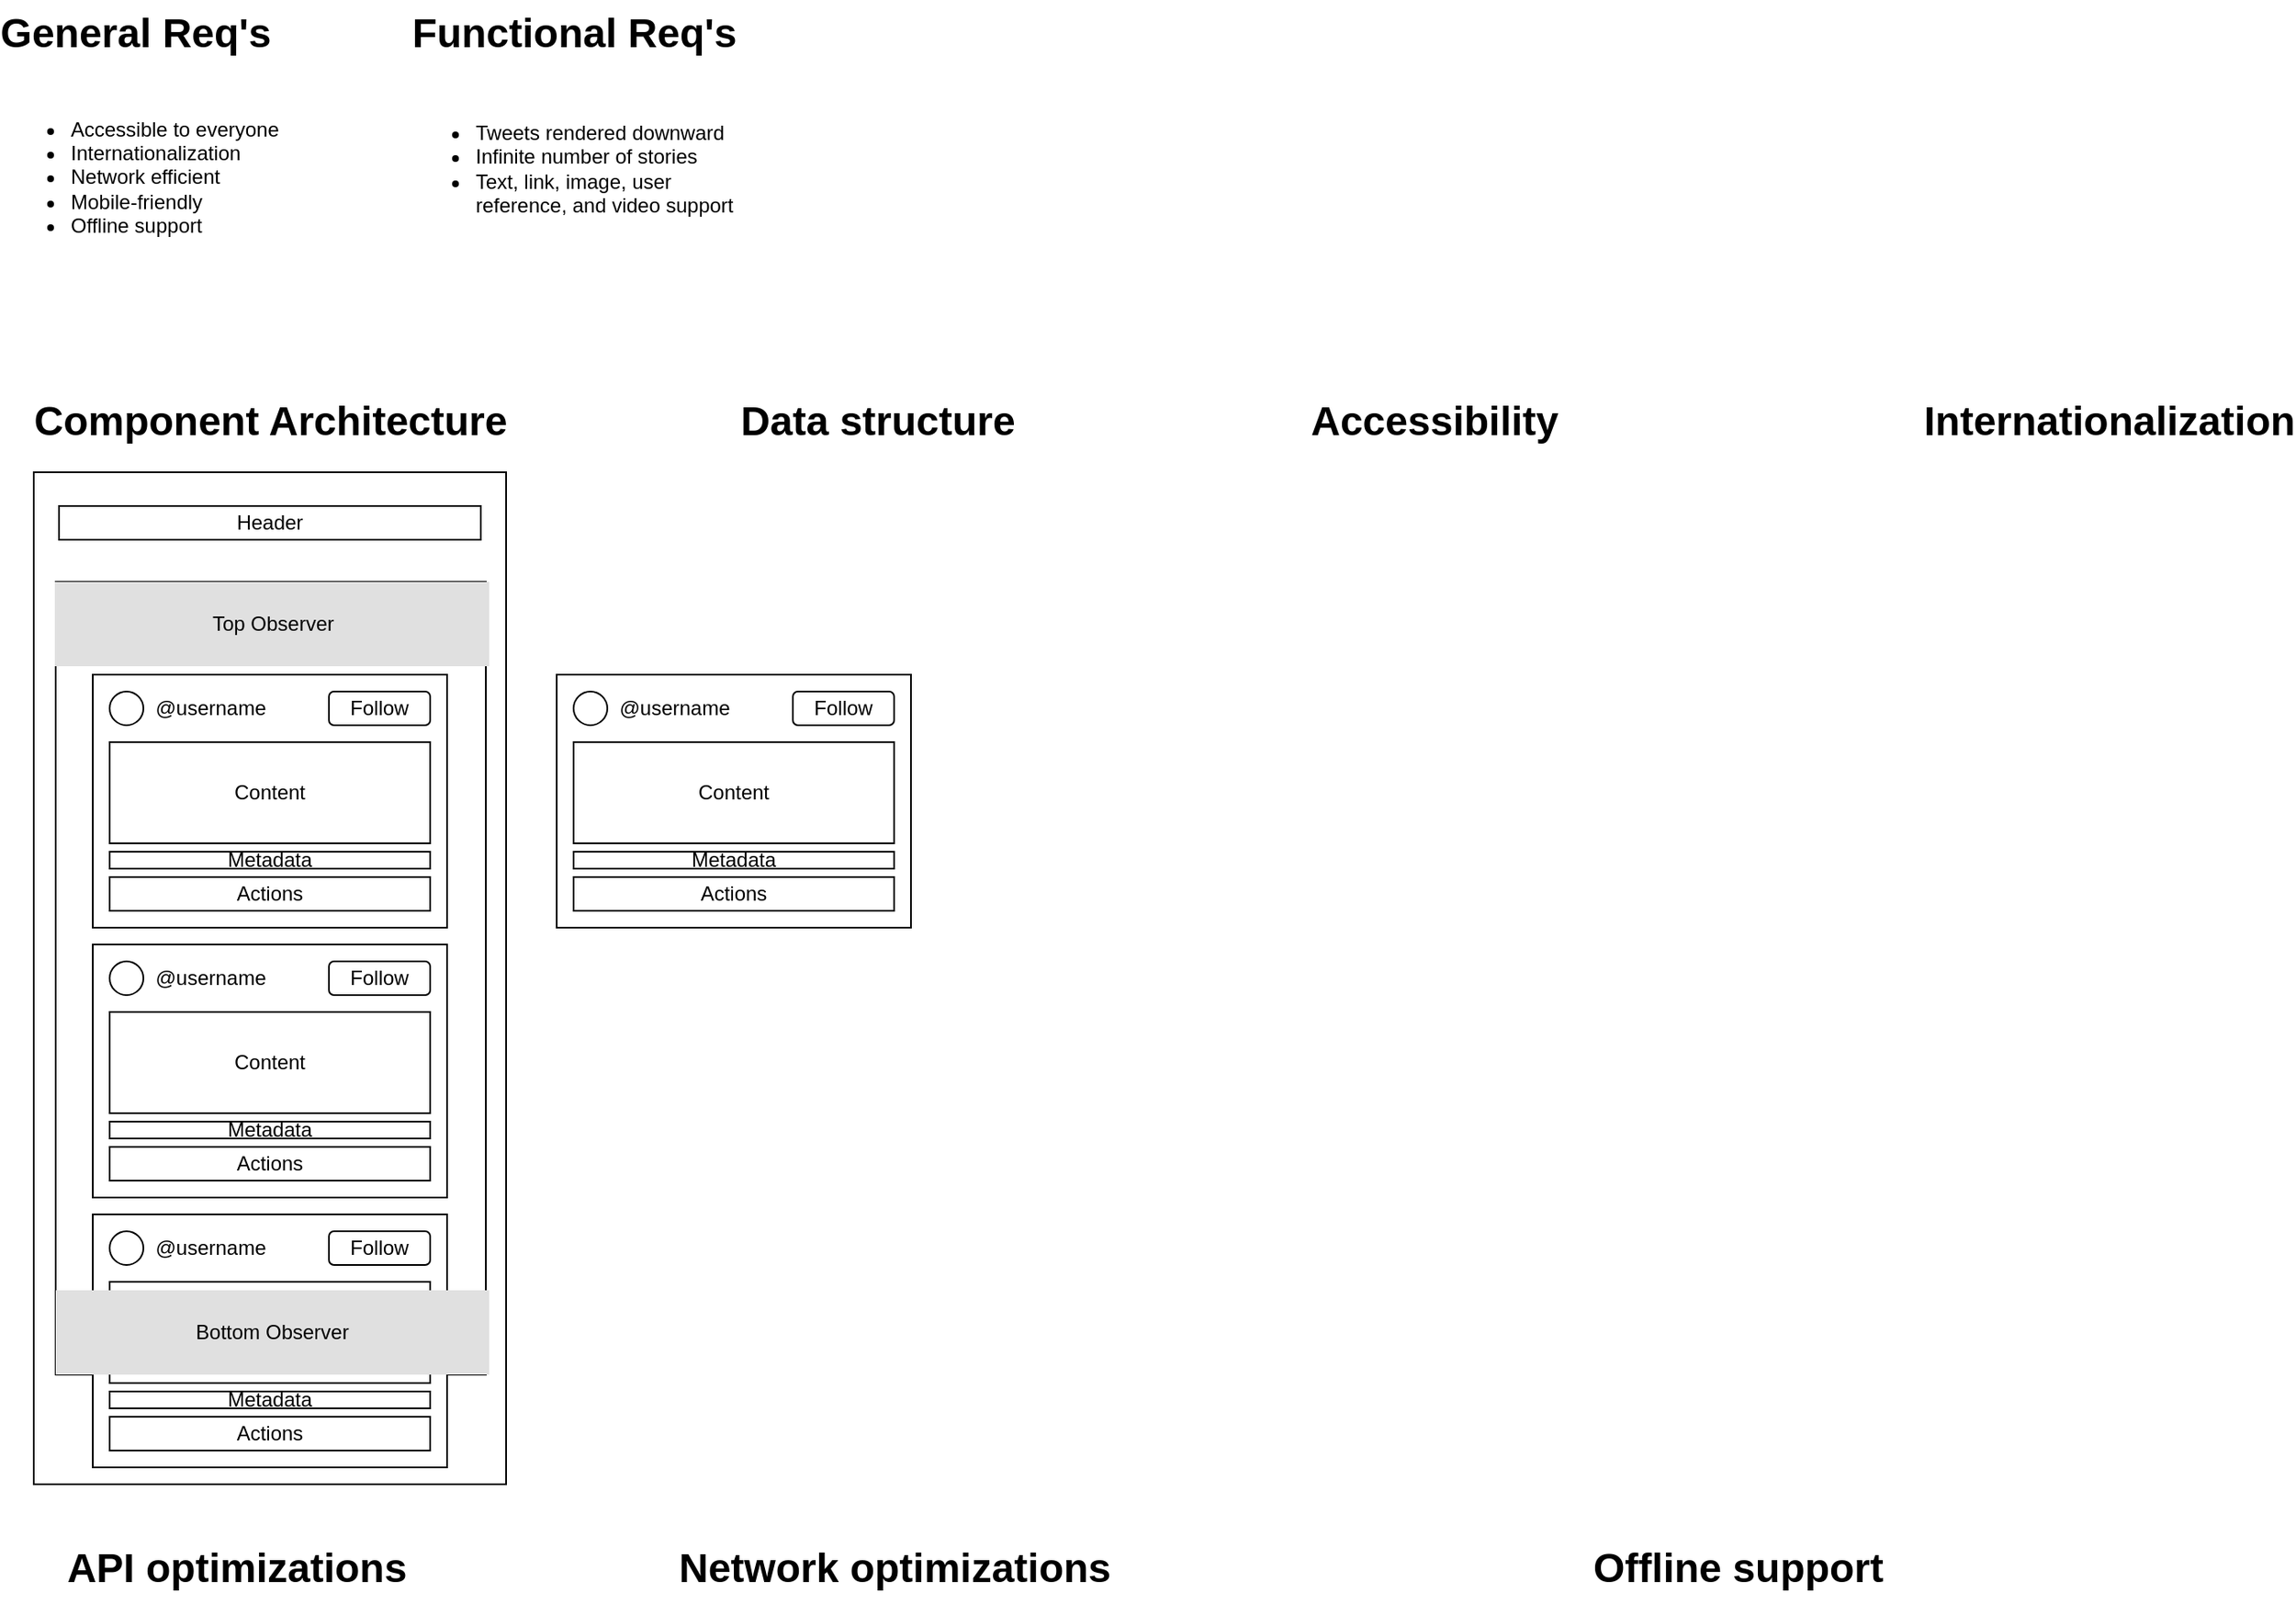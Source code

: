 <mxfile version="26.0.7">
  <diagram name="Page-1" id="6TJrMgTAMMPS-hgdSgfS">
    <mxGraphModel dx="1386" dy="728" grid="1" gridSize="10" guides="1" tooltips="1" connect="1" arrows="1" fold="1" page="1" pageScale="1" pageWidth="850" pageHeight="1100" math="0" shadow="0">
      <root>
        <mxCell id="0" />
        <mxCell id="1" parent="0" />
        <mxCell id="n7FM1T2Fhzc7KdNLtLZJ-1" value="&lt;div&gt;General Req&#39;s&lt;/div&gt;" style="text;strokeColor=none;fillColor=none;html=1;fontSize=24;fontStyle=1;verticalAlign=middle;align=center;" vertex="1" parent="1">
          <mxGeometry x="30" width="100" height="40" as="geometry" />
        </mxCell>
        <mxCell id="n7FM1T2Fhzc7KdNLtLZJ-2" value="&lt;ul&gt;&lt;li&gt;Accessible to everyone&lt;br&gt;&lt;/li&gt;&lt;li&gt;Internationalization&lt;/li&gt;&lt;li&gt;Network efficient&lt;/li&gt;&lt;li&gt;Mobile-friendly&lt;/li&gt;&lt;li&gt;Offline support&lt;br&gt;&lt;/li&gt;&lt;/ul&gt;" style="text;strokeColor=none;fillColor=none;html=1;whiteSpace=wrap;verticalAlign=middle;overflow=hidden;" vertex="1" parent="1">
          <mxGeometry y="40" width="180" height="130" as="geometry" />
        </mxCell>
        <mxCell id="n7FM1T2Fhzc7KdNLtLZJ-3" value="&lt;div&gt;Functional Req&#39;s&lt;/div&gt;" style="text;strokeColor=none;fillColor=none;html=1;fontSize=24;fontStyle=1;verticalAlign=middle;align=center;" vertex="1" parent="1">
          <mxGeometry x="290" width="100" height="40" as="geometry" />
        </mxCell>
        <mxCell id="n7FM1T2Fhzc7KdNLtLZJ-4" value="&lt;ul&gt;&lt;li&gt;Tweets rendered downward&lt;/li&gt;&lt;li&gt;Infinite number of stories&lt;/li&gt;&lt;li&gt;Text, link, image, user reference, and video support&lt;br&gt;&lt;/li&gt;&lt;/ul&gt;" style="text;strokeColor=none;fillColor=none;html=1;whiteSpace=wrap;verticalAlign=middle;overflow=hidden;" vertex="1" parent="1">
          <mxGeometry x="240" y="40" width="200" height="120" as="geometry" />
        </mxCell>
        <mxCell id="n7FM1T2Fhzc7KdNLtLZJ-5" value="&lt;div&gt;Component Architecture&lt;/div&gt;" style="text;strokeColor=none;fillColor=none;html=1;fontSize=24;fontStyle=1;verticalAlign=middle;align=center;" vertex="1" parent="1">
          <mxGeometry x="110" y="230" width="100" height="40" as="geometry" />
        </mxCell>
        <mxCell id="n7FM1T2Fhzc7KdNLtLZJ-6" value="Data structure" style="text;strokeColor=none;fillColor=none;html=1;fontSize=24;fontStyle=1;verticalAlign=middle;align=center;" vertex="1" parent="1">
          <mxGeometry x="470" y="230" width="100" height="40" as="geometry" />
        </mxCell>
        <mxCell id="n7FM1T2Fhzc7KdNLtLZJ-7" value="Network optimizations" style="text;strokeColor=none;fillColor=none;html=1;fontSize=24;fontStyle=1;verticalAlign=middle;align=center;" vertex="1" parent="1">
          <mxGeometry x="480" y="910" width="100" height="40" as="geometry" />
        </mxCell>
        <mxCell id="n7FM1T2Fhzc7KdNLtLZJ-8" value="API optimizations" style="text;strokeColor=none;fillColor=none;html=1;fontSize=24;fontStyle=1;verticalAlign=middle;align=center;" vertex="1" parent="1">
          <mxGeometry x="90" y="910" width="100" height="40" as="geometry" />
        </mxCell>
        <mxCell id="n7FM1T2Fhzc7KdNLtLZJ-9" value="Accessibility" style="text;strokeColor=none;fillColor=none;html=1;fontSize=24;fontStyle=1;verticalAlign=middle;align=center;" vertex="1" parent="1">
          <mxGeometry x="800" y="230" width="100" height="40" as="geometry" />
        </mxCell>
        <mxCell id="n7FM1T2Fhzc7KdNLtLZJ-10" value="&lt;div&gt;Internationalization&lt;/div&gt;" style="text;strokeColor=none;fillColor=none;html=1;fontSize=24;fontStyle=1;verticalAlign=middle;align=center;" vertex="1" parent="1">
          <mxGeometry x="1200" y="230" width="100" height="40" as="geometry" />
        </mxCell>
        <mxCell id="n7FM1T2Fhzc7KdNLtLZJ-11" value="Offline support" style="text;strokeColor=none;fillColor=none;html=1;fontSize=24;fontStyle=1;verticalAlign=middle;align=center;" vertex="1" parent="1">
          <mxGeometry x="980" y="910" width="100" height="40" as="geometry" />
        </mxCell>
        <mxCell id="n7FM1T2Fhzc7KdNLtLZJ-14" value="" style="rounded=0;whiteSpace=wrap;html=1;" vertex="1" parent="1">
          <mxGeometry x="20" y="280" width="280" height="600" as="geometry" />
        </mxCell>
        <mxCell id="n7FM1T2Fhzc7KdNLtLZJ-16" value="Header" style="rounded=0;whiteSpace=wrap;html=1;" vertex="1" parent="1">
          <mxGeometry x="35" y="300" width="250" height="20" as="geometry" />
        </mxCell>
        <mxCell id="n7FM1T2Fhzc7KdNLtLZJ-17" value="" style="rounded=0;whiteSpace=wrap;html=1;collapsible=0;" vertex="1" parent="1">
          <mxGeometry x="33" y="345" width="255" height="470" as="geometry" />
        </mxCell>
        <mxCell id="n7FM1T2Fhzc7KdNLtLZJ-18" value="Footer" style="rounded=1;whiteSpace=wrap;html=1;strokeColor=none;" vertex="1" parent="1">
          <mxGeometry x="30" y="830" width="260" height="25" as="geometry" />
        </mxCell>
        <mxCell id="n7FM1T2Fhzc7KdNLtLZJ-19" value="Top Observer" style="rounded=0;whiteSpace=wrap;html=1;fillColor=#E0E0E0;strokeColor=none;" vertex="1" parent="1">
          <mxGeometry x="32.5" y="345" width="257.5" height="50" as="geometry" />
        </mxCell>
        <mxCell id="n7FM1T2Fhzc7KdNLtLZJ-48" value="" style="group" vertex="1" connectable="0" parent="1">
          <mxGeometry x="55" y="720" width="210" height="150" as="geometry" />
        </mxCell>
        <mxCell id="n7FM1T2Fhzc7KdNLtLZJ-49" value="" style="rounded=0;whiteSpace=wrap;html=1;" vertex="1" parent="n7FM1T2Fhzc7KdNLtLZJ-48">
          <mxGeometry width="210" height="150" as="geometry" />
        </mxCell>
        <mxCell id="n7FM1T2Fhzc7KdNLtLZJ-50" value="" style="ellipse;whiteSpace=wrap;html=1;aspect=fixed;" vertex="1" parent="n7FM1T2Fhzc7KdNLtLZJ-48">
          <mxGeometry x="10" y="10" width="20" height="20" as="geometry" />
        </mxCell>
        <mxCell id="n7FM1T2Fhzc7KdNLtLZJ-51" value="@username" style="text;html=1;align=center;verticalAlign=middle;whiteSpace=wrap;rounded=0;" vertex="1" parent="n7FM1T2Fhzc7KdNLtLZJ-48">
          <mxGeometry x="40" y="5" width="60" height="30" as="geometry" />
        </mxCell>
        <mxCell id="n7FM1T2Fhzc7KdNLtLZJ-52" value="Content" style="text;html=1;align=center;verticalAlign=middle;whiteSpace=wrap;rounded=0;fillColor=none;strokeColor=default;" vertex="1" parent="n7FM1T2Fhzc7KdNLtLZJ-48">
          <mxGeometry x="10" y="40" width="190" height="60" as="geometry" />
        </mxCell>
        <mxCell id="n7FM1T2Fhzc7KdNLtLZJ-53" value="Metadata" style="rounded=0;whiteSpace=wrap;html=1;" vertex="1" parent="n7FM1T2Fhzc7KdNLtLZJ-48">
          <mxGeometry x="10" y="105" width="190" height="10" as="geometry" />
        </mxCell>
        <mxCell id="n7FM1T2Fhzc7KdNLtLZJ-54" value="Actions" style="rounded=0;whiteSpace=wrap;html=1;" vertex="1" parent="n7FM1T2Fhzc7KdNLtLZJ-48">
          <mxGeometry x="10" y="120" width="190" height="20" as="geometry" />
        </mxCell>
        <mxCell id="n7FM1T2Fhzc7KdNLtLZJ-55" value="Follow" style="rounded=1;whiteSpace=wrap;html=1;" vertex="1" parent="n7FM1T2Fhzc7KdNLtLZJ-48">
          <mxGeometry x="140" y="10" width="60" height="20" as="geometry" />
        </mxCell>
        <mxCell id="n7FM1T2Fhzc7KdNLtLZJ-20" value="&lt;div&gt;Bottom Observer&lt;/div&gt;" style="rounded=0;whiteSpace=wrap;html=1;fillColor=#E0E0E0;strokeColor=none;" vertex="1" parent="1">
          <mxGeometry x="33" y="765" width="257" height="50" as="geometry" />
        </mxCell>
        <mxCell id="n7FM1T2Fhzc7KdNLtLZJ-31" value="" style="group" vertex="1" connectable="0" parent="1">
          <mxGeometry x="330" y="400" width="210" height="150" as="geometry" />
        </mxCell>
        <mxCell id="n7FM1T2Fhzc7KdNLtLZJ-22" value="" style="rounded=0;whiteSpace=wrap;html=1;" vertex="1" parent="n7FM1T2Fhzc7KdNLtLZJ-31">
          <mxGeometry width="210" height="150" as="geometry" />
        </mxCell>
        <mxCell id="n7FM1T2Fhzc7KdNLtLZJ-24" value="" style="ellipse;whiteSpace=wrap;html=1;aspect=fixed;" vertex="1" parent="n7FM1T2Fhzc7KdNLtLZJ-31">
          <mxGeometry x="10" y="10" width="20" height="20" as="geometry" />
        </mxCell>
        <mxCell id="n7FM1T2Fhzc7KdNLtLZJ-25" value="@username" style="text;html=1;align=center;verticalAlign=middle;whiteSpace=wrap;rounded=0;" vertex="1" parent="n7FM1T2Fhzc7KdNLtLZJ-31">
          <mxGeometry x="40" y="5" width="60" height="30" as="geometry" />
        </mxCell>
        <mxCell id="n7FM1T2Fhzc7KdNLtLZJ-27" value="Content" style="text;html=1;align=center;verticalAlign=middle;whiteSpace=wrap;rounded=0;fillColor=none;strokeColor=default;" vertex="1" parent="n7FM1T2Fhzc7KdNLtLZJ-31">
          <mxGeometry x="10" y="40" width="190" height="60" as="geometry" />
        </mxCell>
        <mxCell id="n7FM1T2Fhzc7KdNLtLZJ-28" value="Metadata" style="rounded=0;whiteSpace=wrap;html=1;" vertex="1" parent="n7FM1T2Fhzc7KdNLtLZJ-31">
          <mxGeometry x="10" y="105" width="190" height="10" as="geometry" />
        </mxCell>
        <mxCell id="n7FM1T2Fhzc7KdNLtLZJ-29" value="Actions" style="rounded=0;whiteSpace=wrap;html=1;" vertex="1" parent="n7FM1T2Fhzc7KdNLtLZJ-31">
          <mxGeometry x="10" y="120" width="190" height="20" as="geometry" />
        </mxCell>
        <mxCell id="n7FM1T2Fhzc7KdNLtLZJ-30" value="Follow" style="rounded=1;whiteSpace=wrap;html=1;" vertex="1" parent="n7FM1T2Fhzc7KdNLtLZJ-31">
          <mxGeometry x="140" y="10" width="60" height="20" as="geometry" />
        </mxCell>
        <mxCell id="n7FM1T2Fhzc7KdNLtLZJ-32" value="" style="group" vertex="1" connectable="0" parent="1">
          <mxGeometry x="55" y="400" width="210" height="150" as="geometry" />
        </mxCell>
        <mxCell id="n7FM1T2Fhzc7KdNLtLZJ-33" value="" style="rounded=0;whiteSpace=wrap;html=1;" vertex="1" parent="n7FM1T2Fhzc7KdNLtLZJ-32">
          <mxGeometry width="210" height="150" as="geometry" />
        </mxCell>
        <mxCell id="n7FM1T2Fhzc7KdNLtLZJ-34" value="" style="ellipse;whiteSpace=wrap;html=1;aspect=fixed;" vertex="1" parent="n7FM1T2Fhzc7KdNLtLZJ-32">
          <mxGeometry x="10" y="10" width="20" height="20" as="geometry" />
        </mxCell>
        <mxCell id="n7FM1T2Fhzc7KdNLtLZJ-35" value="@username" style="text;html=1;align=center;verticalAlign=middle;whiteSpace=wrap;rounded=0;" vertex="1" parent="n7FM1T2Fhzc7KdNLtLZJ-32">
          <mxGeometry x="40" y="5" width="60" height="30" as="geometry" />
        </mxCell>
        <mxCell id="n7FM1T2Fhzc7KdNLtLZJ-36" value="Content" style="text;html=1;align=center;verticalAlign=middle;whiteSpace=wrap;rounded=0;fillColor=none;strokeColor=default;" vertex="1" parent="n7FM1T2Fhzc7KdNLtLZJ-32">
          <mxGeometry x="10" y="40" width="190" height="60" as="geometry" />
        </mxCell>
        <mxCell id="n7FM1T2Fhzc7KdNLtLZJ-37" value="Metadata" style="rounded=0;whiteSpace=wrap;html=1;" vertex="1" parent="n7FM1T2Fhzc7KdNLtLZJ-32">
          <mxGeometry x="10" y="105" width="190" height="10" as="geometry" />
        </mxCell>
        <mxCell id="n7FM1T2Fhzc7KdNLtLZJ-38" value="Actions" style="rounded=0;whiteSpace=wrap;html=1;" vertex="1" parent="n7FM1T2Fhzc7KdNLtLZJ-32">
          <mxGeometry x="10" y="120" width="190" height="20" as="geometry" />
        </mxCell>
        <mxCell id="n7FM1T2Fhzc7KdNLtLZJ-39" value="Follow" style="rounded=1;whiteSpace=wrap;html=1;" vertex="1" parent="n7FM1T2Fhzc7KdNLtLZJ-32">
          <mxGeometry x="140" y="10" width="60" height="20" as="geometry" />
        </mxCell>
        <mxCell id="n7FM1T2Fhzc7KdNLtLZJ-40" value="" style="group" vertex="1" connectable="0" parent="1">
          <mxGeometry x="55" y="560" width="210" height="150" as="geometry" />
        </mxCell>
        <mxCell id="n7FM1T2Fhzc7KdNLtLZJ-41" value="" style="rounded=0;whiteSpace=wrap;html=1;" vertex="1" parent="n7FM1T2Fhzc7KdNLtLZJ-40">
          <mxGeometry width="210" height="150" as="geometry" />
        </mxCell>
        <mxCell id="n7FM1T2Fhzc7KdNLtLZJ-42" value="" style="ellipse;whiteSpace=wrap;html=1;aspect=fixed;" vertex="1" parent="n7FM1T2Fhzc7KdNLtLZJ-40">
          <mxGeometry x="10" y="10" width="20" height="20" as="geometry" />
        </mxCell>
        <mxCell id="n7FM1T2Fhzc7KdNLtLZJ-43" value="@username" style="text;html=1;align=center;verticalAlign=middle;whiteSpace=wrap;rounded=0;" vertex="1" parent="n7FM1T2Fhzc7KdNLtLZJ-40">
          <mxGeometry x="40" y="5" width="60" height="30" as="geometry" />
        </mxCell>
        <mxCell id="n7FM1T2Fhzc7KdNLtLZJ-44" value="Content" style="text;html=1;align=center;verticalAlign=middle;whiteSpace=wrap;rounded=0;fillColor=none;strokeColor=default;" vertex="1" parent="n7FM1T2Fhzc7KdNLtLZJ-40">
          <mxGeometry x="10" y="40" width="190" height="60" as="geometry" />
        </mxCell>
        <mxCell id="n7FM1T2Fhzc7KdNLtLZJ-45" value="Metadata" style="rounded=0;whiteSpace=wrap;html=1;" vertex="1" parent="n7FM1T2Fhzc7KdNLtLZJ-40">
          <mxGeometry x="10" y="105" width="190" height="10" as="geometry" />
        </mxCell>
        <mxCell id="n7FM1T2Fhzc7KdNLtLZJ-46" value="Actions" style="rounded=0;whiteSpace=wrap;html=1;" vertex="1" parent="n7FM1T2Fhzc7KdNLtLZJ-40">
          <mxGeometry x="10" y="120" width="190" height="20" as="geometry" />
        </mxCell>
        <mxCell id="n7FM1T2Fhzc7KdNLtLZJ-47" value="Follow" style="rounded=1;whiteSpace=wrap;html=1;" vertex="1" parent="n7FM1T2Fhzc7KdNLtLZJ-40">
          <mxGeometry x="140" y="10" width="60" height="20" as="geometry" />
        </mxCell>
      </root>
    </mxGraphModel>
  </diagram>
</mxfile>
